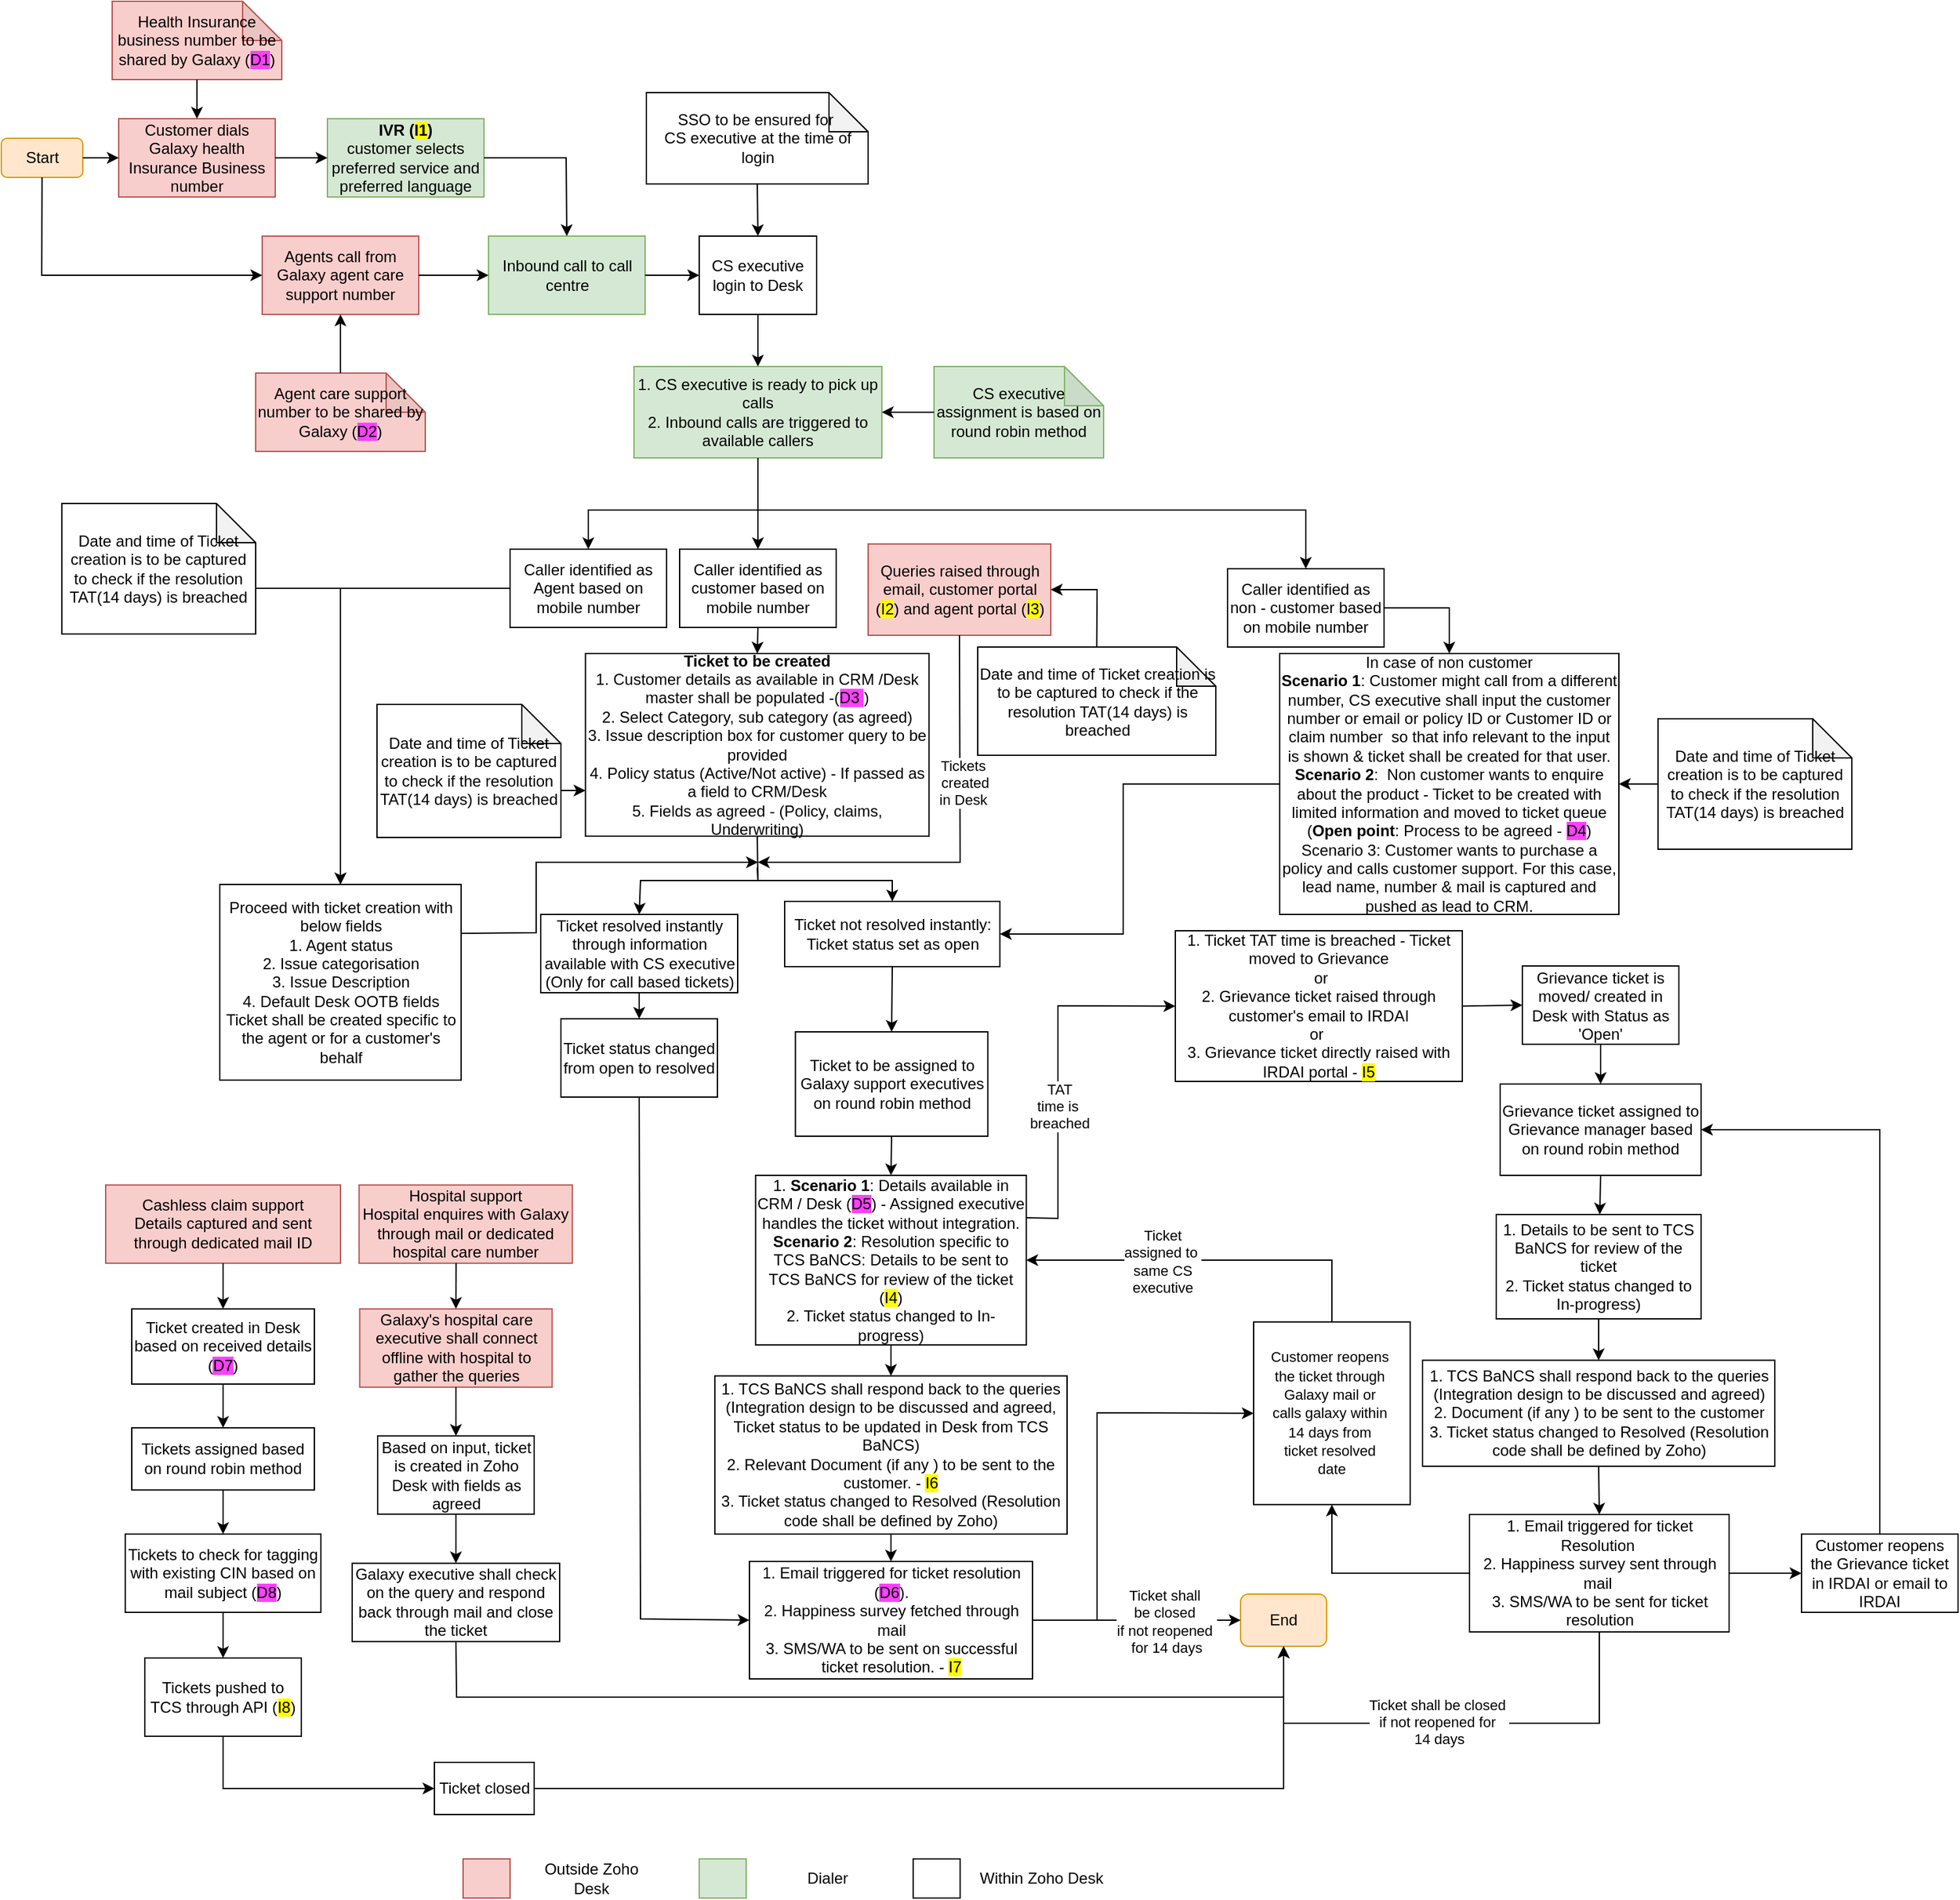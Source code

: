 <mxfile version="24.7.15">
  <diagram name="Page-1" id="zcw-Cnb_ciNUWG4lOdHk">
    <mxGraphModel dx="1477" dy="-670" grid="1" gridSize="10" guides="1" tooltips="1" connect="1" arrows="1" fold="1" page="1" pageScale="1" pageWidth="827" pageHeight="1169" math="0" shadow="0">
      <root>
        <mxCell id="0" />
        <mxCell id="1" parent="0" />
        <mxCell id="CMElNXdr1ZD5l6xWRX4L-1" value="Customer dials Galaxy health Insurance Business number" style="rounded=0;whiteSpace=wrap;html=1;fillColor=#f8cecc;strokeColor=#b85450;" parent="1" vertex="1">
          <mxGeometry x="150" y="1800" width="120" height="60" as="geometry" />
        </mxCell>
        <mxCell id="CMElNXdr1ZD5l6xWRX4L-2" value="Start" style="rounded=1;whiteSpace=wrap;html=1;fillColor=#ffe6cc;strokeColor=#d79b00;" parent="1" vertex="1">
          <mxGeometry x="60" y="1815" width="62.5" height="30" as="geometry" />
        </mxCell>
        <mxCell id="CMElNXdr1ZD5l6xWRX4L-3" value="&lt;b&gt;IVR (&lt;span style=&quot;background-color: rgb(255, 251, 0);&quot;&gt;I1&lt;/span&gt;)&lt;/b&gt;&lt;div&gt;customer selects preferred service and preferred language&lt;/div&gt;" style="rounded=0;whiteSpace=wrap;html=1;fillColor=#d5e8d4;strokeColor=#82b366;" parent="1" vertex="1">
          <mxGeometry x="310" y="1800" width="120" height="60" as="geometry" />
        </mxCell>
        <mxCell id="G15ThiUx4BXyu7yqYoc5-1" value="Inbound call to call centre" style="rounded=0;whiteSpace=wrap;html=1;fillColor=#d5e8d4;strokeColor=#82b366;" parent="1" vertex="1">
          <mxGeometry x="433.5" y="1890" width="120" height="60" as="geometry" />
        </mxCell>
        <mxCell id="G15ThiUx4BXyu7yqYoc5-2" value="" style="endArrow=classic;html=1;rounded=0;exitX=1;exitY=0.5;exitDx=0;exitDy=0;entryX=0;entryY=0.5;entryDx=0;entryDy=0;" parent="1" source="CMElNXdr1ZD5l6xWRX4L-2" target="CMElNXdr1ZD5l6xWRX4L-1" edge="1">
          <mxGeometry width="50" height="50" relative="1" as="geometry">
            <mxPoint x="290" y="1930" as="sourcePoint" />
            <mxPoint x="340" y="1880" as="targetPoint" />
          </mxGeometry>
        </mxCell>
        <mxCell id="G15ThiUx4BXyu7yqYoc5-3" value="" style="endArrow=classic;html=1;rounded=0;exitX=1;exitY=0.5;exitDx=0;exitDy=0;entryX=0;entryY=0.5;entryDx=0;entryDy=0;" parent="1" source="CMElNXdr1ZD5l6xWRX4L-1" target="CMElNXdr1ZD5l6xWRX4L-3" edge="1">
          <mxGeometry width="50" height="50" relative="1" as="geometry">
            <mxPoint x="290" y="1930" as="sourcePoint" />
            <mxPoint x="340" y="1880" as="targetPoint" />
          </mxGeometry>
        </mxCell>
        <mxCell id="G15ThiUx4BXyu7yqYoc5-4" value="" style="endArrow=classic;html=1;rounded=0;exitX=1;exitY=0.5;exitDx=0;exitDy=0;entryX=0.5;entryY=0;entryDx=0;entryDy=0;" parent="1" source="CMElNXdr1ZD5l6xWRX4L-3" target="G15ThiUx4BXyu7yqYoc5-1" edge="1">
          <mxGeometry width="50" height="50" relative="1" as="geometry">
            <mxPoint x="290" y="1930" as="sourcePoint" />
            <mxPoint x="340" y="1880" as="targetPoint" />
            <Array as="points">
              <mxPoint x="493" y="1830" />
            </Array>
          </mxGeometry>
        </mxCell>
        <mxCell id="G15ThiUx4BXyu7yqYoc5-5" value="Agents call from Galaxy agent care support number" style="rounded=0;whiteSpace=wrap;html=1;fillColor=#f8cecc;strokeColor=#b85450;" parent="1" vertex="1">
          <mxGeometry x="260" y="1890" width="120" height="60" as="geometry" />
        </mxCell>
        <mxCell id="G15ThiUx4BXyu7yqYoc5-6" value="" style="endArrow=classic;html=1;rounded=0;exitX=1;exitY=0.5;exitDx=0;exitDy=0;entryX=0;entryY=0.5;entryDx=0;entryDy=0;" parent="1" source="G15ThiUx4BXyu7yqYoc5-5" target="G15ThiUx4BXyu7yqYoc5-1" edge="1">
          <mxGeometry width="50" height="50" relative="1" as="geometry">
            <mxPoint x="380" y="1910" as="sourcePoint" />
            <mxPoint x="430" y="1860" as="targetPoint" />
          </mxGeometry>
        </mxCell>
        <mxCell id="G15ThiUx4BXyu7yqYoc5-7" value="" style="endArrow=classic;html=1;rounded=0;exitX=0.5;exitY=1;exitDx=0;exitDy=0;entryX=0;entryY=0.5;entryDx=0;entryDy=0;" parent="1" source="CMElNXdr1ZD5l6xWRX4L-2" target="G15ThiUx4BXyu7yqYoc5-5" edge="1">
          <mxGeometry width="50" height="50" relative="1" as="geometry">
            <mxPoint x="380" y="1910" as="sourcePoint" />
            <mxPoint x="430" y="1860" as="targetPoint" />
            <Array as="points">
              <mxPoint x="91" y="1920" />
            </Array>
          </mxGeometry>
        </mxCell>
        <mxCell id="G15ThiUx4BXyu7yqYoc5-8" value="CS executive login to Desk" style="rounded=0;whiteSpace=wrap;html=1;" parent="1" vertex="1">
          <mxGeometry x="595" y="1890" width="90" height="60" as="geometry" />
        </mxCell>
        <mxCell id="G15ThiUx4BXyu7yqYoc5-9" value="" style="endArrow=classic;html=1;rounded=0;exitX=1;exitY=0.5;exitDx=0;exitDy=0;entryX=0;entryY=0.5;entryDx=0;entryDy=0;" parent="1" source="G15ThiUx4BXyu7yqYoc5-1" target="G15ThiUx4BXyu7yqYoc5-8" edge="1">
          <mxGeometry width="50" height="50" relative="1" as="geometry">
            <mxPoint x="480" y="1940" as="sourcePoint" />
            <mxPoint x="530" y="1890" as="targetPoint" />
          </mxGeometry>
        </mxCell>
        <mxCell id="G15ThiUx4BXyu7yqYoc5-10" value="SSO to be ensured for&amp;nbsp;&lt;div&gt;CS executive at the time of login&lt;/div&gt;" style="shape=note;whiteSpace=wrap;html=1;backgroundOutline=1;darkOpacity=0.05;" parent="1" vertex="1">
          <mxGeometry x="554.5" y="1780" width="170" height="70" as="geometry" />
        </mxCell>
        <mxCell id="G15ThiUx4BXyu7yqYoc5-11" value="" style="endArrow=classic;html=1;rounded=0;exitX=0.5;exitY=1;exitDx=0;exitDy=0;exitPerimeter=0;entryX=0.5;entryY=0;entryDx=0;entryDy=0;" parent="1" source="G15ThiUx4BXyu7yqYoc5-10" target="G15ThiUx4BXyu7yqYoc5-8" edge="1">
          <mxGeometry width="50" height="50" relative="1" as="geometry">
            <mxPoint x="420" y="1950" as="sourcePoint" />
            <mxPoint x="470" y="1900" as="targetPoint" />
          </mxGeometry>
        </mxCell>
        <mxCell id="G15ThiUx4BXyu7yqYoc5-12" value="1. CS executive is ready to pick up calls&lt;div&gt;2. Inbound calls are triggered to available callers&lt;/div&gt;" style="rounded=0;whiteSpace=wrap;html=1;fillColor=#d5e8d4;strokeColor=#82b366;" parent="1" vertex="1">
          <mxGeometry x="545" y="1990" width="190" height="70" as="geometry" />
        </mxCell>
        <mxCell id="G15ThiUx4BXyu7yqYoc5-13" value="CS executive assignment is based on round robin method" style="shape=note;whiteSpace=wrap;html=1;backgroundOutline=1;darkOpacity=0.05;fillColor=#d5e8d4;strokeColor=#82b366;" parent="1" vertex="1">
          <mxGeometry x="775" y="1990" width="130" height="70" as="geometry" />
        </mxCell>
        <mxCell id="G15ThiUx4BXyu7yqYoc5-14" value="" style="endArrow=classic;html=1;rounded=0;exitX=0.5;exitY=1;exitDx=0;exitDy=0;entryX=0.5;entryY=0;entryDx=0;entryDy=0;" parent="1" source="G15ThiUx4BXyu7yqYoc5-8" target="G15ThiUx4BXyu7yqYoc5-12" edge="1">
          <mxGeometry width="50" height="50" relative="1" as="geometry">
            <mxPoint x="640" y="2080" as="sourcePoint" />
            <mxPoint x="690" y="2030" as="targetPoint" />
          </mxGeometry>
        </mxCell>
        <mxCell id="G15ThiUx4BXyu7yqYoc5-15" value="" style="endArrow=classic;html=1;rounded=0;exitX=0;exitY=0.5;exitDx=0;exitDy=0;exitPerimeter=0;entryX=1;entryY=0.5;entryDx=0;entryDy=0;" parent="1" source="G15ThiUx4BXyu7yqYoc5-13" target="G15ThiUx4BXyu7yqYoc5-12" edge="1">
          <mxGeometry width="50" height="50" relative="1" as="geometry">
            <mxPoint x="640" y="2080" as="sourcePoint" />
            <mxPoint x="788" y="2090" as="targetPoint" />
          </mxGeometry>
        </mxCell>
        <mxCell id="G15ThiUx4BXyu7yqYoc5-16" value="" style="endArrow=classic;html=1;rounded=0;exitX=0.5;exitY=1;exitDx=0;exitDy=0;entryX=0.5;entryY=0;entryDx=0;entryDy=0;" parent="1" source="G15ThiUx4BXyu7yqYoc5-12" target="G15ThiUx4BXyu7yqYoc5-17" edge="1">
          <mxGeometry width="50" height="50" relative="1" as="geometry">
            <mxPoint x="630" y="2070" as="sourcePoint" />
            <mxPoint x="510" y="2140" as="targetPoint" />
            <Array as="points">
              <mxPoint x="640" y="2100" />
              <mxPoint x="510" y="2100" />
            </Array>
          </mxGeometry>
        </mxCell>
        <mxCell id="G15ThiUx4BXyu7yqYoc5-17" value="Caller identified as Agent based on mobile number" style="rounded=0;whiteSpace=wrap;html=1;" parent="1" vertex="1">
          <mxGeometry x="450" y="2130" width="120" height="60" as="geometry" />
        </mxCell>
        <mxCell id="G15ThiUx4BXyu7yqYoc5-18" value="Caller identified as customer based on mobile number" style="rounded=0;whiteSpace=wrap;html=1;" parent="1" vertex="1">
          <mxGeometry x="580" y="2130" width="120" height="60" as="geometry" />
        </mxCell>
        <mxCell id="G15ThiUx4BXyu7yqYoc5-19" value="" style="endArrow=classic;html=1;rounded=0;exitX=0.5;exitY=1;exitDx=0;exitDy=0;entryX=0.5;entryY=0;entryDx=0;entryDy=0;" parent="1" source="G15ThiUx4BXyu7yqYoc5-12" target="G15ThiUx4BXyu7yqYoc5-18" edge="1">
          <mxGeometry width="50" height="50" relative="1" as="geometry">
            <mxPoint x="630" y="2070" as="sourcePoint" />
            <mxPoint x="680" y="2020" as="targetPoint" />
          </mxGeometry>
        </mxCell>
        <mxCell id="G15ThiUx4BXyu7yqYoc5-20" value="Caller identified as non - customer based on mobile number" style="rounded=0;whiteSpace=wrap;html=1;" parent="1" vertex="1">
          <mxGeometry x="1000" y="2145" width="120" height="60" as="geometry" />
        </mxCell>
        <mxCell id="G15ThiUx4BXyu7yqYoc5-21" value="" style="endArrow=classic;html=1;rounded=0;entryX=0.5;entryY=0;entryDx=0;entryDy=0;exitX=0.5;exitY=1;exitDx=0;exitDy=0;" parent="1" source="G15ThiUx4BXyu7yqYoc5-12" target="G15ThiUx4BXyu7yqYoc5-20" edge="1">
          <mxGeometry width="50" height="50" relative="1" as="geometry">
            <mxPoint x="750" y="2100" as="sourcePoint" />
            <mxPoint x="680" y="2020" as="targetPoint" />
            <Array as="points">
              <mxPoint x="640" y="2100" />
              <mxPoint x="770" y="2100" />
              <mxPoint x="1060" y="2100" />
            </Array>
          </mxGeometry>
        </mxCell>
        <mxCell id="G15ThiUx4BXyu7yqYoc5-22" value="In case of non customer&lt;div&gt;&lt;b&gt;Scenario 1&lt;/b&gt;: Customer might call from a different number, CS executive shall input the customer number or email or policy ID or Customer ID or claim number &amp;nbsp;so that info relevant to the input is shown &amp;amp; ticket shall be created for that user.&lt;/div&gt;&lt;div&gt;&lt;b&gt;Scenario 2&lt;/b&gt;: &amp;nbsp;Non customer wants to enquire about the product - Ticket to be created with limited information and moved to ticket queue (&lt;b&gt;Open point&lt;/b&gt;: Process to be agreed - &lt;span style=&quot;background-color: rgb(255, 64, 255);&quot;&gt;D4&lt;/span&gt;)&lt;/div&gt;&lt;div&gt;Scenario 3: Customer wants to purchase a policy and calls customer support. For this case, lead name, number &amp;amp; mail is captured and pushed as lead to CRM.&lt;/div&gt;" style="rounded=0;whiteSpace=wrap;html=1;" parent="1" vertex="1">
          <mxGeometry x="1040" y="2210" width="260" height="200" as="geometry" />
        </mxCell>
        <mxCell id="G15ThiUx4BXyu7yqYoc5-23" value="" style="endArrow=classic;html=1;rounded=0;exitX=1;exitY=0.5;exitDx=0;exitDy=0;entryX=0.5;entryY=0;entryDx=0;entryDy=0;" parent="1" source="G15ThiUx4BXyu7yqYoc5-20" target="G15ThiUx4BXyu7yqYoc5-22" edge="1">
          <mxGeometry width="50" height="50" relative="1" as="geometry">
            <mxPoint x="570" y="2160" as="sourcePoint" />
            <mxPoint x="620" y="2110" as="targetPoint" />
            <Array as="points">
              <mxPoint x="1170" y="2175" />
            </Array>
          </mxGeometry>
        </mxCell>
        <mxCell id="G15ThiUx4BXyu7yqYoc5-24" value="Health Insurance business number to be shared by Galaxy (&lt;span style=&quot;background-color: rgb(255, 64, 255);&quot;&gt;D1&lt;/span&gt;)" style="shape=note;whiteSpace=wrap;html=1;backgroundOutline=1;darkOpacity=0.05;fillColor=#f8cecc;strokeColor=#b85450;" parent="1" vertex="1">
          <mxGeometry x="145" y="1710" width="130" height="60" as="geometry" />
        </mxCell>
        <mxCell id="G15ThiUx4BXyu7yqYoc5-25" value="" style="endArrow=classic;html=1;rounded=0;exitX=0.5;exitY=1;exitDx=0;exitDy=0;exitPerimeter=0;entryX=0.5;entryY=0;entryDx=0;entryDy=0;" parent="1" source="G15ThiUx4BXyu7yqYoc5-24" target="CMElNXdr1ZD5l6xWRX4L-1" edge="1">
          <mxGeometry width="50" height="50" relative="1" as="geometry">
            <mxPoint x="570" y="1940" as="sourcePoint" />
            <mxPoint x="620" y="1890" as="targetPoint" />
          </mxGeometry>
        </mxCell>
        <mxCell id="G15ThiUx4BXyu7yqYoc5-26" value="Agent care support number to be shared by Galaxy (&lt;span style=&quot;background-color: rgb(255, 64, 255);&quot;&gt;D2&lt;/span&gt;)" style="shape=note;whiteSpace=wrap;html=1;backgroundOutline=1;darkOpacity=0.05;fillColor=#f8cecc;strokeColor=#b85450;" parent="1" vertex="1">
          <mxGeometry x="255" y="1995" width="130" height="60" as="geometry" />
        </mxCell>
        <mxCell id="G15ThiUx4BXyu7yqYoc5-27" value="" style="endArrow=classic;html=1;rounded=0;exitX=0.5;exitY=0;exitDx=0;exitDy=0;exitPerimeter=0;entryX=0.5;entryY=1;entryDx=0;entryDy=0;" parent="1" source="G15ThiUx4BXyu7yqYoc5-26" target="G15ThiUx4BXyu7yqYoc5-5" edge="1">
          <mxGeometry width="50" height="50" relative="1" as="geometry">
            <mxPoint x="570" y="1940" as="sourcePoint" />
            <mxPoint x="620" y="1890" as="targetPoint" />
          </mxGeometry>
        </mxCell>
        <mxCell id="G15ThiUx4BXyu7yqYoc5-28" value="Proceed with ticket creation with below fields&lt;div&gt;1. Agent status&lt;/div&gt;&lt;div&gt;2. Issue categorisation&lt;/div&gt;&lt;div&gt;3. Issue Description&lt;/div&gt;&lt;div&gt;4. Default Desk OOTB fields&lt;/div&gt;&lt;div&gt;Ticket shall be created specific to the agent or for a customer&#39;s behalf&lt;/div&gt;" style="rounded=0;whiteSpace=wrap;html=1;" parent="1" vertex="1">
          <mxGeometry x="227.5" y="2387" width="185" height="150" as="geometry" />
        </mxCell>
        <mxCell id="G15ThiUx4BXyu7yqYoc5-29" value="" style="endArrow=classic;html=1;rounded=0;exitX=0;exitY=0.5;exitDx=0;exitDy=0;entryX=0.5;entryY=0;entryDx=0;entryDy=0;" parent="1" source="G15ThiUx4BXyu7yqYoc5-17" target="G15ThiUx4BXyu7yqYoc5-28" edge="1">
          <mxGeometry width="50" height="50" relative="1" as="geometry">
            <mxPoint x="180" y="2170" as="sourcePoint" />
            <mxPoint x="230" y="2120" as="targetPoint" />
            <Array as="points">
              <mxPoint x="320" y="2160" />
            </Array>
          </mxGeometry>
        </mxCell>
        <mxCell id="G15ThiUx4BXyu7yqYoc5-30" value="" style="endArrow=classic;html=1;rounded=0;exitX=0.5;exitY=1;exitDx=0;exitDy=0;entryX=0.5;entryY=0;entryDx=0;entryDy=0;" parent="1" source="G15ThiUx4BXyu7yqYoc5-18" target="G15ThiUx4BXyu7yqYoc5-31" edge="1">
          <mxGeometry width="50" height="50" relative="1" as="geometry">
            <mxPoint x="550" y="2430" as="sourcePoint" />
            <mxPoint x="640" y="2250" as="targetPoint" />
          </mxGeometry>
        </mxCell>
        <mxCell id="G15ThiUx4BXyu7yqYoc5-31" value="&lt;b&gt;Ticket to be created&lt;/b&gt;&lt;div&gt;1. Customer details as available in CRM /Desk master shall be populated -(&lt;span style=&quot;background-color: rgb(255, 64, 255);&quot;&gt;D3 &lt;/span&gt;)&lt;/div&gt;&lt;div&gt;2. Select Category, sub category (as agreed)&lt;/div&gt;&lt;div&gt;3. Issue description box for customer query to be provided&lt;/div&gt;&lt;div&gt;4. Policy status (Active/Not active) - If passed as a field to CRM/Desk&lt;/div&gt;&lt;div&gt;5. Fields as agreed - (Policy, claims, Underwriting)&lt;/div&gt;" style="rounded=0;whiteSpace=wrap;html=1;" parent="1" vertex="1">
          <mxGeometry x="507.81" y="2210" width="263.37" height="140" as="geometry" />
        </mxCell>
        <mxCell id="G15ThiUx4BXyu7yqYoc5-32" value="Queries raised through email, customer portal (&lt;span style=&quot;background-color: rgb(255, 251, 0);&quot;&gt;I2&lt;/span&gt;) and agent portal (&lt;span style=&quot;background-color: rgb(255, 251, 0);&quot;&gt;I3&lt;/span&gt;)" style="rounded=0;whiteSpace=wrap;html=1;fillColor=#f8cecc;strokeColor=#b85450;" parent="1" vertex="1">
          <mxGeometry x="724.5" y="2126" width="140" height="70" as="geometry" />
        </mxCell>
        <mxCell id="G15ThiUx4BXyu7yqYoc5-34" value="Ticket resolved instantly through information available with CS executive (Only for call based tickets)" style="rounded=0;whiteSpace=wrap;html=1;" parent="1" vertex="1">
          <mxGeometry x="473.5" y="2410" width="151" height="60" as="geometry" />
        </mxCell>
        <mxCell id="G15ThiUx4BXyu7yqYoc5-35" value="" style="endArrow=classic;html=1;rounded=0;exitX=0.5;exitY=1;exitDx=0;exitDy=0;entryX=0.5;entryY=0;entryDx=0;entryDy=0;" parent="1" target="G15ThiUx4BXyu7yqYoc5-34" edge="1">
          <mxGeometry width="50" height="50" relative="1" as="geometry">
            <mxPoint x="639.495" y="2374" as="sourcePoint" />
            <mxPoint x="549" y="2400" as="targetPoint" />
            <Array as="points">
              <mxPoint x="640" y="2384" />
              <mxPoint x="550" y="2384" />
            </Array>
          </mxGeometry>
        </mxCell>
        <mxCell id="G15ThiUx4BXyu7yqYoc5-36" value="Ticket status changed from open to resolved" style="rounded=0;whiteSpace=wrap;html=1;" parent="1" vertex="1">
          <mxGeometry x="489" y="2490" width="120" height="60" as="geometry" />
        </mxCell>
        <mxCell id="G15ThiUx4BXyu7yqYoc5-37" value="" style="endArrow=classic;html=1;rounded=0;exitX=0.5;exitY=1;exitDx=0;exitDy=0;entryX=0.5;entryY=0;entryDx=0;entryDy=0;" parent="1" source="G15ThiUx4BXyu7yqYoc5-34" target="G15ThiUx4BXyu7yqYoc5-36" edge="1">
          <mxGeometry width="50" height="50" relative="1" as="geometry">
            <mxPoint x="580" y="2430" as="sourcePoint" />
            <mxPoint x="630" y="2380" as="targetPoint" />
          </mxGeometry>
        </mxCell>
        <mxCell id="G15ThiUx4BXyu7yqYoc5-38" value="1. Email triggered for ticket resolution (&lt;span style=&quot;background-color: rgb(255, 64, 255);&quot;&gt;D6&lt;/span&gt;).&lt;div&gt;2. Happiness survey fetched through mail&lt;div&gt;&lt;div&gt;3. SMS/WA to be sent on successful ticket resolution. - &lt;span style=&quot;background-color: rgb(255, 251, 0);&quot;&gt;I7&lt;/span&gt;&lt;/div&gt;&lt;/div&gt;&lt;/div&gt;" style="rounded=0;whiteSpace=wrap;html=1;" parent="1" vertex="1">
          <mxGeometry x="633.5" y="2906" width="217" height="90" as="geometry" />
        </mxCell>
        <mxCell id="G15ThiUx4BXyu7yqYoc5-39" value="" style="endArrow=classic;html=1;rounded=0;exitX=0.5;exitY=1;exitDx=0;exitDy=0;entryX=0;entryY=0.5;entryDx=0;entryDy=0;" parent="1" source="G15ThiUx4BXyu7yqYoc5-36" target="G15ThiUx4BXyu7yqYoc5-38" edge="1">
          <mxGeometry width="50" height="50" relative="1" as="geometry">
            <mxPoint x="620" y="2680" as="sourcePoint" />
            <mxPoint x="670" y="2630" as="targetPoint" />
            <Array as="points">
              <mxPoint x="550" y="2950" />
            </Array>
          </mxGeometry>
        </mxCell>
        <mxCell id="G15ThiUx4BXyu7yqYoc5-40" value="" style="endArrow=classic;html=1;rounded=0;exitX=0.5;exitY=1;exitDx=0;exitDy=0;entryX=0.5;entryY=0;entryDx=0;entryDy=0;" parent="1" source="G15ThiUx4BXyu7yqYoc5-31" target="G15ThiUx4BXyu7yqYoc5-41" edge="1">
          <mxGeometry width="50" height="50" relative="1" as="geometry">
            <mxPoint x="639.495" y="2374" as="sourcePoint" />
            <mxPoint x="743" y="2424" as="targetPoint" />
            <Array as="points">
              <mxPoint x="640" y="2384" />
              <mxPoint x="743" y="2384" />
            </Array>
          </mxGeometry>
        </mxCell>
        <mxCell id="G15ThiUx4BXyu7yqYoc5-41" value="Ticket not resolved instantly:&lt;div&gt;Ticket status set as open&lt;/div&gt;" style="rounded=0;whiteSpace=wrap;html=1;" parent="1" vertex="1">
          <mxGeometry x="660.5" y="2400" width="165" height="50" as="geometry" />
        </mxCell>
        <mxCell id="G15ThiUx4BXyu7yqYoc5-42" value="Ticket to be assigned to Galaxy support executives on round robin method" style="rounded=0;whiteSpace=wrap;html=1;" parent="1" vertex="1">
          <mxGeometry x="668.75" y="2500" width="147.5" height="80" as="geometry" />
        </mxCell>
        <mxCell id="G15ThiUx4BXyu7yqYoc5-43" value="" style="endArrow=classic;html=1;rounded=0;exitX=0.5;exitY=1;exitDx=0;exitDy=0;entryX=0.5;entryY=0;entryDx=0;entryDy=0;" parent="1" source="G15ThiUx4BXyu7yqYoc5-41" target="G15ThiUx4BXyu7yqYoc5-42" edge="1">
          <mxGeometry width="50" height="50" relative="1" as="geometry">
            <mxPoint x="760" y="2430" as="sourcePoint" />
            <mxPoint x="810" y="2380" as="targetPoint" />
          </mxGeometry>
        </mxCell>
        <mxCell id="G15ThiUx4BXyu7yqYoc5-44" value="1. &lt;b&gt;Scenario 1&lt;/b&gt;: Details available in CRM / Desk (&lt;span style=&quot;background-color: rgb(255, 64, 255);&quot;&gt;D5&lt;/span&gt;) - Assigned executive handles the ticket without integration.&lt;div&gt;&lt;b&gt;Scenario 2&lt;/b&gt;: Resolution specific to TCS BaNCS: Details to be sent to TCS BaNCS for review of the ticket (&lt;span style=&quot;background-color: rgb(255, 251, 0);&quot;&gt;I4&lt;/span&gt;)&lt;div&gt;2. Ticket status changed to In-progress)&lt;/div&gt;&lt;/div&gt;" style="rounded=0;whiteSpace=wrap;html=1;" parent="1" vertex="1">
          <mxGeometry x="638.25" y="2610" width="207.5" height="130" as="geometry" />
        </mxCell>
        <mxCell id="G15ThiUx4BXyu7yqYoc5-45" value="" style="endArrow=classic;html=1;rounded=0;exitX=0.5;exitY=1;exitDx=0;exitDy=0;entryX=0.5;entryY=0;entryDx=0;entryDy=0;" parent="1" source="G15ThiUx4BXyu7yqYoc5-42" target="G15ThiUx4BXyu7yqYoc5-44" edge="1">
          <mxGeometry width="50" height="50" relative="1" as="geometry">
            <mxPoint x="760" y="2490" as="sourcePoint" />
            <mxPoint x="810" y="2440" as="targetPoint" />
          </mxGeometry>
        </mxCell>
        <mxCell id="G15ThiUx4BXyu7yqYoc5-46" value="Date and time of Ticket creation is to be captured to check if the resolution TAT(14 days) is breached" style="shape=note;whiteSpace=wrap;html=1;backgroundOutline=1;darkOpacity=0.05;" parent="1" vertex="1">
          <mxGeometry x="106.4" y="2095" width="148.6" height="100" as="geometry" />
        </mxCell>
        <mxCell id="G15ThiUx4BXyu7yqYoc5-47" value="" style="endArrow=classic;html=1;rounded=0;exitX=0;exitY=0;exitDx=148.6;exitDy=65;exitPerimeter=0;entryX=0.5;entryY=0;entryDx=0;entryDy=0;" parent="1" source="G15ThiUx4BXyu7yqYoc5-46" target="G15ThiUx4BXyu7yqYoc5-28" edge="1">
          <mxGeometry width="50" height="50" relative="1" as="geometry">
            <mxPoint x="530" y="2290" as="sourcePoint" />
            <mxPoint x="580" y="2240" as="targetPoint" />
            <Array as="points">
              <mxPoint x="320" y="2160" />
            </Array>
          </mxGeometry>
        </mxCell>
        <mxCell id="G15ThiUx4BXyu7yqYoc5-48" value="Date and time of Ticket creation is to be captured to check if the resolution TAT(14 days) is breached" style="shape=note;whiteSpace=wrap;html=1;backgroundOutline=1;darkOpacity=0.05;" parent="1" vertex="1">
          <mxGeometry x="348" y="2249" width="141" height="102" as="geometry" />
        </mxCell>
        <mxCell id="G15ThiUx4BXyu7yqYoc5-50" value="Date and time of Ticket creation is to be captured to check if the resolution TAT(14 days) is breached" style="shape=note;whiteSpace=wrap;html=1;backgroundOutline=1;darkOpacity=0.05;" parent="1" vertex="1">
          <mxGeometry x="1330" y="2260" width="148.6" height="100" as="geometry" />
        </mxCell>
        <mxCell id="G15ThiUx4BXyu7yqYoc5-51" value="Date and time of Ticket creation is to be captured to check if the resolution TAT(14 days) is breached" style="shape=note;whiteSpace=wrap;html=1;backgroundOutline=1;darkOpacity=0.05;" parent="1" vertex="1">
          <mxGeometry x="808.5" y="2205" width="182.5" height="83" as="geometry" />
        </mxCell>
        <mxCell id="G15ThiUx4BXyu7yqYoc5-52" value="" style="endArrow=classic;html=1;rounded=0;exitX=0;exitY=0.5;exitDx=0;exitDy=0;exitPerimeter=0;entryX=1;entryY=0.5;entryDx=0;entryDy=0;" parent="1" source="G15ThiUx4BXyu7yqYoc5-50" target="G15ThiUx4BXyu7yqYoc5-22" edge="1">
          <mxGeometry width="50" height="50" relative="1" as="geometry">
            <mxPoint x="860" y="2340" as="sourcePoint" />
            <mxPoint x="910" y="2290" as="targetPoint" />
          </mxGeometry>
        </mxCell>
        <mxCell id="G15ThiUx4BXyu7yqYoc5-54" value="" style="endArrow=classic;html=1;rounded=0;exitX=0.5;exitY=0;exitDx=0;exitDy=0;exitPerimeter=0;entryX=1;entryY=0.5;entryDx=0;entryDy=0;" parent="1" source="G15ThiUx4BXyu7yqYoc5-51" target="G15ThiUx4BXyu7yqYoc5-32" edge="1">
          <mxGeometry width="50" height="50" relative="1" as="geometry">
            <mxPoint x="1100" y="2340" as="sourcePoint" />
            <mxPoint x="1150" y="2290" as="targetPoint" />
            <Array as="points">
              <mxPoint x="900" y="2161" />
            </Array>
          </mxGeometry>
        </mxCell>
        <mxCell id="G15ThiUx4BXyu7yqYoc5-55" value="1. TCS BaNCS shall respond back to the queries (Integration design to be discussed and agreed, Ticket status to be updated in Desk from TCS BaNCS)&lt;div&gt;2. Relevant Document (if any ) to be sent to the customer. -&amp;nbsp;&lt;span style=&quot;background-color: rgb(255, 251, 0);&quot;&gt;I6&lt;/span&gt;&lt;br&gt;&lt;div&gt;3. Ticket status changed to Resolved (Resolution code shall be defined by Zoho)&lt;/div&gt;&lt;/div&gt;" style="rounded=0;whiteSpace=wrap;html=1;" parent="1" vertex="1">
          <mxGeometry x="607" y="2763.75" width="270" height="121.25" as="geometry" />
        </mxCell>
        <mxCell id="G15ThiUx4BXyu7yqYoc5-56" value="" style="endArrow=classic;html=1;rounded=0;exitX=0.5;exitY=1;exitDx=0;exitDy=0;entryX=0.5;entryY=0;entryDx=0;entryDy=0;" parent="1" source="G15ThiUx4BXyu7yqYoc5-44" target="G15ThiUx4BXyu7yqYoc5-55" edge="1">
          <mxGeometry width="50" height="50" relative="1" as="geometry">
            <mxPoint x="730" y="2610" as="sourcePoint" />
            <mxPoint x="780" y="2560" as="targetPoint" />
          </mxGeometry>
        </mxCell>
        <mxCell id="G15ThiUx4BXyu7yqYoc5-58" value="End" style="rounded=1;whiteSpace=wrap;html=1;fillColor=#ffe6cc;strokeColor=#d79b00;" parent="1" vertex="1">
          <mxGeometry x="1010" y="2931" width="66" height="40" as="geometry" />
        </mxCell>
        <mxCell id="G15ThiUx4BXyu7yqYoc5-59" value="" style="endArrow=classic;html=1;rounded=0;entryX=0;entryY=0.5;entryDx=0;entryDy=0;exitX=1;exitY=0.5;exitDx=0;exitDy=0;" parent="1" source="G15ThiUx4BXyu7yqYoc5-38" target="G15ThiUx4BXyu7yqYoc5-58" edge="1">
          <mxGeometry width="50" height="50" relative="1" as="geometry">
            <mxPoint x="920" y="2900" as="sourcePoint" />
            <mxPoint x="510" y="2580" as="targetPoint" />
          </mxGeometry>
        </mxCell>
        <mxCell id="LatDOPX2VR_3BTuD7BCr-9" value="Ticket shall&amp;nbsp;&lt;div&gt;be closed&amp;nbsp;&lt;div&gt;if not reopened&amp;nbsp;&lt;/div&gt;&lt;div&gt;for 14 days&lt;/div&gt;&lt;/div&gt;" style="edgeLabel;html=1;align=center;verticalAlign=middle;resizable=0;points=[];" parent="G15ThiUx4BXyu7yqYoc5-59" vertex="1" connectable="0">
          <mxGeometry x="0.23" y="1" relative="1" as="geometry">
            <mxPoint x="4" y="2" as="offset" />
          </mxGeometry>
        </mxCell>
        <mxCell id="G15ThiUx4BXyu7yqYoc5-60" value="" style="endArrow=classic;html=1;rounded=0;exitX=0;exitY=0.5;exitDx=0;exitDy=0;entryX=1;entryY=0.5;entryDx=0;entryDy=0;" parent="1" source="G15ThiUx4BXyu7yqYoc5-22" target="G15ThiUx4BXyu7yqYoc5-41" edge="1">
          <mxGeometry width="50" height="50" relative="1" as="geometry">
            <mxPoint x="880" y="2460" as="sourcePoint" />
            <mxPoint x="1080" y="2500" as="targetPoint" />
            <Array as="points">
              <mxPoint x="920" y="2310" />
              <mxPoint x="920" y="2425" />
            </Array>
          </mxGeometry>
        </mxCell>
        <mxCell id="G15ThiUx4BXyu7yqYoc5-62" value="" style="endArrow=classic;html=1;rounded=0;exitX=1;exitY=0.5;exitDx=0;exitDy=0;entryX=0;entryY=0.5;entryDx=0;entryDy=0;" parent="1" source="G15ThiUx4BXyu7yqYoc5-38" target="LatDOPX2VR_3BTuD7BCr-3" edge="1">
          <mxGeometry width="50" height="50" relative="1" as="geometry">
            <mxPoint x="530" y="2790" as="sourcePoint" />
            <mxPoint x="970" y="2705" as="targetPoint" />
            <Array as="points">
              <mxPoint x="900" y="2951" />
              <mxPoint x="900" y="2792" />
            </Array>
          </mxGeometry>
        </mxCell>
        <mxCell id="G15ThiUx4BXyu7yqYoc5-63" value="" style="endArrow=classic;html=1;rounded=0;exitX=0.5;exitY=1;exitDx=0;exitDy=0;entryX=0.5;entryY=0;entryDx=0;entryDy=0;" parent="1" source="G15ThiUx4BXyu7yqYoc5-55" target="G15ThiUx4BXyu7yqYoc5-38" edge="1">
          <mxGeometry width="50" height="50" relative="1" as="geometry">
            <mxPoint x="640" y="2700" as="sourcePoint" />
            <mxPoint x="690" y="2650" as="targetPoint" />
          </mxGeometry>
        </mxCell>
        <mxCell id="G15ThiUx4BXyu7yqYoc5-65" value="1. Ticket TAT time is breached - Ticket moved to Grievance&lt;div&gt;&amp;nbsp;or&lt;div&gt;2. Grievance ticket raised through customer&#39;s email to IRDAI&lt;/div&gt;&lt;div&gt;or&amp;nbsp;&lt;br&gt;&lt;div&gt;3. Grievance ticket directly raised with IRDAI portal - &lt;span style=&quot;background-color: rgb(255, 251, 0);&quot;&gt;I5&lt;/span&gt;&lt;/div&gt;&lt;/div&gt;&lt;/div&gt;" style="rounded=0;whiteSpace=wrap;html=1;" parent="1" vertex="1">
          <mxGeometry x="960" y="2422.5" width="220" height="115.5" as="geometry" />
        </mxCell>
        <mxCell id="G15ThiUx4BXyu7yqYoc5-67" value="Grievance ticket is moved/ created in Desk with Status as &#39;Open&#39;" style="rounded=0;whiteSpace=wrap;html=1;" parent="1" vertex="1">
          <mxGeometry x="1226" y="2449.5" width="120" height="60" as="geometry" />
        </mxCell>
        <mxCell id="G15ThiUx4BXyu7yqYoc5-68" value="" style="endArrow=classic;html=1;rounded=0;exitX=1;exitY=0.5;exitDx=0;exitDy=0;entryX=0;entryY=0.5;entryDx=0;entryDy=0;" parent="1" source="G15ThiUx4BXyu7yqYoc5-65" target="G15ThiUx4BXyu7yqYoc5-67" edge="1">
          <mxGeometry width="50" height="50" relative="1" as="geometry">
            <mxPoint x="1000" y="2510" as="sourcePoint" />
            <mxPoint x="1050" y="2460" as="targetPoint" />
          </mxGeometry>
        </mxCell>
        <mxCell id="G15ThiUx4BXyu7yqYoc5-69" value="Grievance ticket assigned to Grievance manager based on round robin method" style="rounded=0;whiteSpace=wrap;html=1;" parent="1" vertex="1">
          <mxGeometry x="1209" y="2540" width="154" height="70" as="geometry" />
        </mxCell>
        <mxCell id="G15ThiUx4BXyu7yqYoc5-70" value="" style="endArrow=classic;html=1;rounded=0;exitX=0.5;exitY=1;exitDx=0;exitDy=0;entryX=0.5;entryY=0;entryDx=0;entryDy=0;" parent="1" source="G15ThiUx4BXyu7yqYoc5-67" target="G15ThiUx4BXyu7yqYoc5-69" edge="1">
          <mxGeometry width="50" height="50" relative="1" as="geometry">
            <mxPoint x="1230" y="2680" as="sourcePoint" />
            <mxPoint x="1280" y="2630" as="targetPoint" />
          </mxGeometry>
        </mxCell>
        <mxCell id="G15ThiUx4BXyu7yqYoc5-71" value="1. Details to be sent to TCS BaNCS for review of the ticket&lt;div&gt;2. Ticket status changed to In-progress)&lt;/div&gt;" style="rounded=0;whiteSpace=wrap;html=1;" parent="1" vertex="1">
          <mxGeometry x="1206" y="2640" width="157" height="80" as="geometry" />
        </mxCell>
        <mxCell id="G15ThiUx4BXyu7yqYoc5-72" value="" style="endArrow=classic;html=1;rounded=0;exitX=0.5;exitY=1;exitDx=0;exitDy=0;" parent="1" source="G15ThiUx4BXyu7yqYoc5-69" target="G15ThiUx4BXyu7yqYoc5-71" edge="1">
          <mxGeometry width="50" height="50" relative="1" as="geometry">
            <mxPoint x="1100" y="2690" as="sourcePoint" />
            <mxPoint x="1150" y="2640" as="targetPoint" />
          </mxGeometry>
        </mxCell>
        <mxCell id="G15ThiUx4BXyu7yqYoc5-73" value="1. TCS BaNCS shall respond back to the queries (Integration design to be discussed and agreed)&lt;div&gt;2. Document (if any ) to be sent to the customer&lt;br&gt;&lt;div&gt;3. Ticket status changed to Resolved (Resolution code shall be defined by Zoho)&lt;/div&gt;&lt;/div&gt;" style="rounded=0;whiteSpace=wrap;html=1;" parent="1" vertex="1">
          <mxGeometry x="1149.5" y="2751.75" width="270" height="81.25" as="geometry" />
        </mxCell>
        <mxCell id="G15ThiUx4BXyu7yqYoc5-74" value="" style="endArrow=classic;html=1;rounded=0;exitX=0.5;exitY=1;exitDx=0;exitDy=0;entryX=0.5;entryY=0;entryDx=0;entryDy=0;" parent="1" source="G15ThiUx4BXyu7yqYoc5-71" target="G15ThiUx4BXyu7yqYoc5-73" edge="1">
          <mxGeometry width="50" height="50" relative="1" as="geometry">
            <mxPoint x="1000" y="2780" as="sourcePoint" />
            <mxPoint x="1050" y="2730" as="targetPoint" />
          </mxGeometry>
        </mxCell>
        <mxCell id="G15ThiUx4BXyu7yqYoc5-76" value="1. Email triggered for ticket Resolution&amp;nbsp;&lt;div&gt;2. Happiness survey sent through mail&amp;nbsp;&lt;div&gt;&lt;div&gt;3. SMS/WA to be sent for ticket resolution&lt;/div&gt;&lt;/div&gt;&lt;/div&gt;" style="rounded=0;whiteSpace=wrap;html=1;" parent="1" vertex="1">
          <mxGeometry x="1185.5" y="2870" width="199" height="90" as="geometry" />
        </mxCell>
        <mxCell id="G15ThiUx4BXyu7yqYoc5-77" value="" style="endArrow=classic;html=1;rounded=0;exitX=0.5;exitY=1;exitDx=0;exitDy=0;entryX=0.5;entryY=0;entryDx=0;entryDy=0;" parent="1" source="G15ThiUx4BXyu7yqYoc5-73" target="G15ThiUx4BXyu7yqYoc5-76" edge="1">
          <mxGeometry width="50" height="50" relative="1" as="geometry">
            <mxPoint x="1180" y="2840" as="sourcePoint" />
            <mxPoint x="1230" y="2790" as="targetPoint" />
          </mxGeometry>
        </mxCell>
        <mxCell id="G15ThiUx4BXyu7yqYoc5-78" value="Customer reopens the Grievance ticket in IRDAI or email to IRDAI" style="rounded=0;whiteSpace=wrap;html=1;" parent="1" vertex="1">
          <mxGeometry x="1440" y="2885" width="120" height="60" as="geometry" />
        </mxCell>
        <mxCell id="G15ThiUx4BXyu7yqYoc5-79" value="" style="endArrow=classic;html=1;rounded=0;exitX=1;exitY=0.5;exitDx=0;exitDy=0;entryX=0;entryY=0.5;entryDx=0;entryDy=0;" parent="1" source="G15ThiUx4BXyu7yqYoc5-76" target="G15ThiUx4BXyu7yqYoc5-78" edge="1">
          <mxGeometry width="50" height="50" relative="1" as="geometry">
            <mxPoint x="1180" y="2780" as="sourcePoint" />
            <mxPoint x="1230" y="2730" as="targetPoint" />
          </mxGeometry>
        </mxCell>
        <mxCell id="G15ThiUx4BXyu7yqYoc5-80" value="" style="endArrow=classic;html=1;rounded=0;exitX=0.5;exitY=0;exitDx=0;exitDy=0;entryX=1;entryY=0.5;entryDx=0;entryDy=0;" parent="1" source="G15ThiUx4BXyu7yqYoc5-78" target="G15ThiUx4BXyu7yqYoc5-69" edge="1">
          <mxGeometry width="50" height="50" relative="1" as="geometry">
            <mxPoint x="1180" y="2780" as="sourcePoint" />
            <mxPoint x="1230" y="2730" as="targetPoint" />
            <Array as="points">
              <mxPoint x="1500" y="2575" />
            </Array>
          </mxGeometry>
        </mxCell>
        <mxCell id="G15ThiUx4BXyu7yqYoc5-83" value="" style="endArrow=classic;html=1;rounded=0;exitX=0.5;exitY=1;exitDx=0;exitDy=0;entryX=0.5;entryY=1;entryDx=0;entryDy=0;" parent="1" source="G15ThiUx4BXyu7yqYoc5-76" target="G15ThiUx4BXyu7yqYoc5-58" edge="1">
          <mxGeometry width="50" height="50" relative="1" as="geometry">
            <mxPoint x="1180" y="2780" as="sourcePoint" />
            <mxPoint x="1230" y="2730" as="targetPoint" />
            <Array as="points">
              <mxPoint x="1285" y="3030" />
              <mxPoint x="1043" y="3030" />
            </Array>
          </mxGeometry>
        </mxCell>
        <mxCell id="LatDOPX2VR_3BTuD7BCr-7" value="Ticket shall be closed&amp;nbsp;&lt;div&gt;if not reopened for&amp;nbsp;&lt;/div&gt;&lt;div&gt;14 days&lt;/div&gt;" style="edgeLabel;html=1;align=center;verticalAlign=middle;resizable=0;points=[];" parent="G15ThiUx4BXyu7yqYoc5-83" vertex="1" connectable="0">
          <mxGeometry x="0.037" y="-1" relative="1" as="geometry">
            <mxPoint x="-1" as="offset" />
          </mxGeometry>
        </mxCell>
        <mxCell id="G15ThiUx4BXyu7yqYoc5-92" value="" style="endArrow=classic;html=1;rounded=0;exitX=1;exitY=0.25;exitDx=0;exitDy=0;" parent="1" source="G15ThiUx4BXyu7yqYoc5-28" edge="1">
          <mxGeometry width="50" height="50" relative="1" as="geometry">
            <mxPoint x="435" y="2424" as="sourcePoint" />
            <mxPoint x="640" y="2370" as="targetPoint" />
            <Array as="points">
              <mxPoint x="470" y="2424" />
              <mxPoint x="470" y="2370" />
            </Array>
          </mxGeometry>
        </mxCell>
        <mxCell id="G15ThiUx4BXyu7yqYoc5-93" value="" style="endArrow=classic;html=1;rounded=0;exitX=0;exitY=0;exitDx=141;exitDy=66;exitPerimeter=0;entryX=0;entryY=0.75;entryDx=0;entryDy=0;" parent="1" source="G15ThiUx4BXyu7yqYoc5-48" target="G15ThiUx4BXyu7yqYoc5-31" edge="1">
          <mxGeometry width="50" height="50" relative="1" as="geometry">
            <mxPoint x="470" y="2450" as="sourcePoint" />
            <mxPoint x="520" y="2400" as="targetPoint" />
          </mxGeometry>
        </mxCell>
        <mxCell id="G15ThiUx4BXyu7yqYoc5-96" value="" style="endArrow=classic;html=1;rounded=0;exitX=1;exitY=0.25;exitDx=0;exitDy=0;entryX=0;entryY=0.5;entryDx=0;entryDy=0;" parent="1" source="G15ThiUx4BXyu7yqYoc5-44" target="G15ThiUx4BXyu7yqYoc5-65" edge="1">
          <mxGeometry width="50" height="50" relative="1" as="geometry">
            <mxPoint x="840" y="2690" as="sourcePoint" />
            <mxPoint x="890" y="2640" as="targetPoint" />
            <Array as="points">
              <mxPoint x="870" y="2643" />
              <mxPoint x="870" y="2480" />
            </Array>
          </mxGeometry>
        </mxCell>
        <mxCell id="G15ThiUx4BXyu7yqYoc5-97" value="TAT&lt;div&gt;time is&amp;nbsp;&lt;/div&gt;&lt;div&gt;breached&lt;/div&gt;" style="edgeLabel;html=1;align=center;verticalAlign=middle;resizable=0;points=[];" parent="G15ThiUx4BXyu7yqYoc5-96" vertex="1" connectable="0">
          <mxGeometry x="0.092" y="-1" relative="1" as="geometry">
            <mxPoint y="41" as="offset" />
          </mxGeometry>
        </mxCell>
        <mxCell id="G15ThiUx4BXyu7yqYoc5-98" value="" style="rounded=0;whiteSpace=wrap;html=1;fillColor=#f8cecc;strokeColor=#b85450;" parent="1" vertex="1">
          <mxGeometry x="414" y="3134" width="36" height="30" as="geometry" />
        </mxCell>
        <mxCell id="G15ThiUx4BXyu7yqYoc5-99" value="Outside Zoho Desk" style="text;html=1;align=center;verticalAlign=middle;whiteSpace=wrap;rounded=0;" parent="1" vertex="1">
          <mxGeometry x="463.5" y="3134" width="96.5" height="30" as="geometry" />
        </mxCell>
        <mxCell id="G15ThiUx4BXyu7yqYoc5-100" value="" style="rounded=0;whiteSpace=wrap;html=1;fillColor=#d5e8d4;strokeColor=#82b366;" parent="1" vertex="1">
          <mxGeometry x="595" y="3134" width="36" height="30" as="geometry" />
        </mxCell>
        <mxCell id="G15ThiUx4BXyu7yqYoc5-101" value="Dialer" style="text;html=1;align=center;verticalAlign=middle;whiteSpace=wrap;rounded=0;" parent="1" vertex="1">
          <mxGeometry x="644.5" y="3134" width="96.5" height="30" as="geometry" />
        </mxCell>
        <mxCell id="G15ThiUx4BXyu7yqYoc5-102" value="" style="rounded=0;whiteSpace=wrap;html=1;" parent="1" vertex="1">
          <mxGeometry x="759" y="3134" width="36" height="30" as="geometry" />
        </mxCell>
        <mxCell id="G15ThiUx4BXyu7yqYoc5-103" value="Within Zoho Desk" style="text;html=1;align=center;verticalAlign=middle;whiteSpace=wrap;rounded=0;" parent="1" vertex="1">
          <mxGeometry x="808.5" y="3134" width="96.5" height="30" as="geometry" />
        </mxCell>
        <mxCell id="G15ThiUx4BXyu7yqYoc5-104" value="" style="endArrow=classic;html=1;rounded=0;exitX=0.5;exitY=1;exitDx=0;exitDy=0;" parent="1" source="G15ThiUx4BXyu7yqYoc5-32" edge="1">
          <mxGeometry width="50" height="50" relative="1" as="geometry">
            <mxPoint x="870" y="2370" as="sourcePoint" />
            <mxPoint x="640" y="2370" as="targetPoint" />
            <Array as="points">
              <mxPoint x="795" y="2370" />
            </Array>
          </mxGeometry>
        </mxCell>
        <mxCell id="LatDOPX2VR_3BTuD7BCr-2" value="Tickets&lt;div&gt;&amp;nbsp;created&lt;div&gt;&lt;div&gt;in Desk&lt;/div&gt;&lt;/div&gt;&lt;/div&gt;" style="edgeLabel;html=1;align=center;verticalAlign=middle;resizable=0;points=[];" parent="G15ThiUx4BXyu7yqYoc5-104" vertex="1" connectable="0">
          <mxGeometry x="-0.315" y="2" relative="1" as="geometry">
            <mxPoint as="offset" />
          </mxGeometry>
        </mxCell>
        <mxCell id="LatDOPX2VR_3BTuD7BCr-3" value="&lt;span style=&quot;white-space: nowrap; font-size: 11px; background-color: rgb(255, 255, 255);&quot;&gt;Customer&amp;nbsp;&lt;/span&gt;&lt;span style=&quot;font-size: 11px; white-space: nowrap; background-color: rgb(255, 255, 255);&quot;&gt;reopens&amp;nbsp;&lt;/span&gt;&lt;div&gt;&lt;span style=&quot;font-size: 11px; white-space: nowrap; background-color: rgb(255, 255, 255);&quot;&gt;the&amp;nbsp;&lt;/span&gt;&lt;span style=&quot;font-size: 11px; white-space: nowrap; background-color: rgb(255, 255, 255);&quot;&gt;ticket&amp;nbsp;&lt;/span&gt;&lt;span style=&quot;font-size: 11px; white-space: nowrap; background-color: rgb(255, 255, 255);&quot;&gt;through&amp;nbsp;&lt;/span&gt;&lt;/div&gt;&lt;div&gt;&lt;span style=&quot;font-size: 11px; white-space: nowrap; background-color: rgb(255, 255, 255);&quot;&gt;Galaxy&amp;nbsp;&lt;/span&gt;&lt;span style=&quot;white-space: nowrap; font-size: 11px; background-color: rgb(255, 255, 255);&quot;&gt;mail&amp;nbsp;&lt;/span&gt;&lt;span style=&quot;white-space: nowrap; font-size: 11px; background-color: rgb(255, 255, 255);&quot;&gt;or&amp;nbsp;&lt;/span&gt;&lt;/div&gt;&lt;div&gt;&lt;span style=&quot;white-space: nowrap; font-size: 11px; background-color: rgb(255, 255, 255);&quot;&gt;calls&amp;nbsp;&lt;/span&gt;&lt;span style=&quot;white-space: nowrap; font-size: 11px; background-color: rgb(255, 255, 255);&quot;&gt;galaxy within&amp;nbsp;&lt;/span&gt;&lt;/div&gt;&lt;div&gt;&lt;span style=&quot;white-space: nowrap; font-size: 11px; background-color: rgb(255, 255, 255);&quot;&gt;14 days from&amp;nbsp;&lt;/span&gt;&lt;/div&gt;&lt;div&gt;&lt;span style=&quot;white-space: nowrap; font-size: 11px; background-color: rgb(255, 255, 255);&quot;&gt;ticket resolved&amp;nbsp;&lt;/span&gt;&lt;/div&gt;&lt;div&gt;&lt;span style=&quot;white-space: nowrap; font-size: 11px; background-color: rgb(255, 255, 255);&quot;&gt;date&lt;/span&gt;&lt;/div&gt;" style="rounded=0;whiteSpace=wrap;html=1;" parent="1" vertex="1">
          <mxGeometry x="1020" y="2722.37" width="120" height="140" as="geometry" />
        </mxCell>
        <mxCell id="LatDOPX2VR_3BTuD7BCr-4" value="" style="endArrow=classic;html=1;rounded=0;exitX=0;exitY=0.5;exitDx=0;exitDy=0;entryX=0.5;entryY=1;entryDx=0;entryDy=0;" parent="1" source="G15ThiUx4BXyu7yqYoc5-76" target="LatDOPX2VR_3BTuD7BCr-3" edge="1">
          <mxGeometry width="50" height="50" relative="1" as="geometry">
            <mxPoint x="1050" y="2900" as="sourcePoint" />
            <mxPoint x="1100" y="2850" as="targetPoint" />
            <Array as="points">
              <mxPoint x="1080" y="2915" />
            </Array>
          </mxGeometry>
        </mxCell>
        <mxCell id="LatDOPX2VR_3BTuD7BCr-5" value="" style="endArrow=classic;html=1;rounded=0;exitX=0.5;exitY=0;exitDx=0;exitDy=0;entryX=1;entryY=0.5;entryDx=0;entryDy=0;" parent="1" source="LatDOPX2VR_3BTuD7BCr-3" target="G15ThiUx4BXyu7yqYoc5-44" edge="1">
          <mxGeometry width="50" height="50" relative="1" as="geometry">
            <mxPoint x="1050" y="2900" as="sourcePoint" />
            <mxPoint x="1010" y="2675" as="targetPoint" />
            <Array as="points">
              <mxPoint x="1080" y="2675" />
            </Array>
          </mxGeometry>
        </mxCell>
        <mxCell id="LatDOPX2VR_3BTuD7BCr-6" value="Ticket&lt;div&gt;assigned to&amp;nbsp;&lt;/div&gt;&lt;div&gt;same CS&lt;/div&gt;&lt;div&gt;executive&lt;/div&gt;" style="edgeLabel;html=1;align=center;verticalAlign=middle;resizable=0;points=[];" parent="LatDOPX2VR_3BTuD7BCr-5" vertex="1" connectable="0">
          <mxGeometry x="0.261" y="1" relative="1" as="geometry">
            <mxPoint as="offset" />
          </mxGeometry>
        </mxCell>
        <mxCell id="LatDOPX2VR_3BTuD7BCr-10" value="Hospital support&lt;div&gt;Hospital enquires with Galaxy through mail or dedicated hospital care number&lt;/div&gt;" style="rounded=0;whiteSpace=wrap;html=1;fillColor=#f8cecc;strokeColor=#b85450;" parent="1" vertex="1">
          <mxGeometry x="334.25" y="2617.37" width="163.5" height="60" as="geometry" />
        </mxCell>
        <mxCell id="LatDOPX2VR_3BTuD7BCr-11" value="Galaxy&#39;s hospital care executive shall connect offline with hospital to gather the queries" style="rounded=0;whiteSpace=wrap;html=1;fillColor=#f8cecc;strokeColor=#b85450;" parent="1" vertex="1">
          <mxGeometry x="334.75" y="2712.37" width="147.5" height="60" as="geometry" />
        </mxCell>
        <mxCell id="LatDOPX2VR_3BTuD7BCr-12" value="Based on input, ticket is created in Zoho Desk with fields as agreed" style="rounded=0;whiteSpace=wrap;html=1;" parent="1" vertex="1">
          <mxGeometry x="348.5" y="2809.74" width="120" height="60" as="geometry" />
        </mxCell>
        <mxCell id="LatDOPX2VR_3BTuD7BCr-13" value="Galaxy executive shall check on the query and respond back through mail and close the ticket" style="rounded=0;whiteSpace=wrap;html=1;" parent="1" vertex="1">
          <mxGeometry x="329" y="2907.37" width="159" height="60" as="geometry" />
        </mxCell>
        <mxCell id="LatDOPX2VR_3BTuD7BCr-14" value="" style="endArrow=classic;html=1;rounded=0;exitX=0.455;exitY=0.998;exitDx=0;exitDy=0;exitPerimeter=0;entryX=0.5;entryY=0;entryDx=0;entryDy=0;" parent="1" source="LatDOPX2VR_3BTuD7BCr-10" target="LatDOPX2VR_3BTuD7BCr-11" edge="1">
          <mxGeometry width="50" height="50" relative="1" as="geometry">
            <mxPoint x="664.25" y="2937.37" as="sourcePoint" />
            <mxPoint x="714.25" y="2887.37" as="targetPoint" />
          </mxGeometry>
        </mxCell>
        <mxCell id="LatDOPX2VR_3BTuD7BCr-15" value="" style="endArrow=classic;html=1;rounded=0;exitX=0.5;exitY=1;exitDx=0;exitDy=0;entryX=0.5;entryY=0;entryDx=0;entryDy=0;" parent="1" source="LatDOPX2VR_3BTuD7BCr-11" target="LatDOPX2VR_3BTuD7BCr-12" edge="1">
          <mxGeometry width="50" height="50" relative="1" as="geometry">
            <mxPoint x="664.25" y="2937.37" as="sourcePoint" />
            <mxPoint x="714.25" y="2887.37" as="targetPoint" />
          </mxGeometry>
        </mxCell>
        <mxCell id="LatDOPX2VR_3BTuD7BCr-16" value="" style="endArrow=classic;html=1;rounded=0;exitX=0.5;exitY=1;exitDx=0;exitDy=0;entryX=0.5;entryY=0;entryDx=0;entryDy=0;" parent="1" source="LatDOPX2VR_3BTuD7BCr-12" target="LatDOPX2VR_3BTuD7BCr-13" edge="1">
          <mxGeometry width="50" height="50" relative="1" as="geometry">
            <mxPoint x="664.25" y="2937.37" as="sourcePoint" />
            <mxPoint x="714.25" y="2887.37" as="targetPoint" />
          </mxGeometry>
        </mxCell>
        <mxCell id="LatDOPX2VR_3BTuD7BCr-17" value="" style="endArrow=classic;html=1;rounded=0;exitX=0.5;exitY=1;exitDx=0;exitDy=0;entryX=0.5;entryY=1;entryDx=0;entryDy=0;" parent="1" source="LatDOPX2VR_3BTuD7BCr-13" target="G15ThiUx4BXyu7yqYoc5-58" edge="1">
          <mxGeometry width="50" height="50" relative="1" as="geometry">
            <mxPoint x="610" y="3090" as="sourcePoint" />
            <mxPoint x="660" y="3040" as="targetPoint" />
            <Array as="points">
              <mxPoint x="409" y="3010" />
              <mxPoint x="1043" y="3010" />
            </Array>
          </mxGeometry>
        </mxCell>
        <mxCell id="9aKA09WB6CI9SyymXwDa-2" value="Cashless claim support&lt;div&gt;Details captured and sent through dedicated mail ID&lt;/div&gt;" style="rounded=0;whiteSpace=wrap;html=1;fillColor=#f8cecc;strokeColor=#b85450;" vertex="1" parent="1">
          <mxGeometry x="140" y="2617.37" width="180" height="60" as="geometry" />
        </mxCell>
        <mxCell id="9aKA09WB6CI9SyymXwDa-3" value="Ticket created in Desk based on received details (&lt;span style=&quot;background-color: rgb(255, 64, 255);&quot;&gt;D7&lt;/span&gt;)" style="rounded=0;whiteSpace=wrap;html=1;" vertex="1" parent="1">
          <mxGeometry x="160" y="2712.37" width="140" height="57.63" as="geometry" />
        </mxCell>
        <mxCell id="9aKA09WB6CI9SyymXwDa-4" value="" style="endArrow=classic;html=1;rounded=0;exitX=0.5;exitY=1;exitDx=0;exitDy=0;" edge="1" parent="1" source="9aKA09WB6CI9SyymXwDa-2" target="9aKA09WB6CI9SyymXwDa-3">
          <mxGeometry width="50" height="50" relative="1" as="geometry">
            <mxPoint x="410" y="2810" as="sourcePoint" />
            <mxPoint x="460" y="2760" as="targetPoint" />
          </mxGeometry>
        </mxCell>
        <mxCell id="9aKA09WB6CI9SyymXwDa-5" value="Tickets assigned based on round robin method" style="rounded=0;whiteSpace=wrap;html=1;" vertex="1" parent="1">
          <mxGeometry x="160" y="2803.56" width="140" height="47.63" as="geometry" />
        </mxCell>
        <mxCell id="9aKA09WB6CI9SyymXwDa-6" value="" style="endArrow=classic;html=1;rounded=0;exitX=0.5;exitY=1;exitDx=0;exitDy=0;entryX=0.5;entryY=0;entryDx=0;entryDy=0;" edge="1" parent="1" source="9aKA09WB6CI9SyymXwDa-3" target="9aKA09WB6CI9SyymXwDa-5">
          <mxGeometry width="50" height="50" relative="1" as="geometry">
            <mxPoint x="390" y="2640" as="sourcePoint" />
            <mxPoint x="440" y="2590" as="targetPoint" />
          </mxGeometry>
        </mxCell>
        <mxCell id="9aKA09WB6CI9SyymXwDa-7" value="Tickets to check for tagging with existing CIN based on mail subject (&lt;span style=&quot;background-color: rgb(255, 64, 255);&quot;&gt;D8&lt;/span&gt;)" style="rounded=0;whiteSpace=wrap;html=1;" vertex="1" parent="1">
          <mxGeometry x="155" y="2885" width="150" height="60" as="geometry" />
        </mxCell>
        <mxCell id="9aKA09WB6CI9SyymXwDa-8" value="" style="endArrow=classic;html=1;rounded=0;exitX=0.5;exitY=1;exitDx=0;exitDy=0;entryX=0.5;entryY=0;entryDx=0;entryDy=0;" edge="1" parent="1" source="9aKA09WB6CI9SyymXwDa-5" target="9aKA09WB6CI9SyymXwDa-7">
          <mxGeometry width="50" height="50" relative="1" as="geometry">
            <mxPoint x="390" y="2830" as="sourcePoint" />
            <mxPoint x="440" y="2780" as="targetPoint" />
          </mxGeometry>
        </mxCell>
        <mxCell id="9aKA09WB6CI9SyymXwDa-9" value="Tickets pushed to TCS through API (&lt;span style=&quot;background-color: rgb(255, 251, 0);&quot;&gt;I8&lt;/span&gt;)" style="rounded=0;whiteSpace=wrap;html=1;" vertex="1" parent="1">
          <mxGeometry x="170" y="2980" width="120" height="60" as="geometry" />
        </mxCell>
        <mxCell id="9aKA09WB6CI9SyymXwDa-10" value="" style="endArrow=classic;html=1;rounded=0;exitX=0.5;exitY=1;exitDx=0;exitDy=0;" edge="1" parent="1" source="9aKA09WB6CI9SyymXwDa-7" target="9aKA09WB6CI9SyymXwDa-9">
          <mxGeometry width="50" height="50" relative="1" as="geometry">
            <mxPoint x="390" y="2830" as="sourcePoint" />
            <mxPoint x="440" y="2780" as="targetPoint" />
          </mxGeometry>
        </mxCell>
        <mxCell id="9aKA09WB6CI9SyymXwDa-11" value="Ticket closed" style="rounded=0;whiteSpace=wrap;html=1;" vertex="1" parent="1">
          <mxGeometry x="392" y="3060" width="76.5" height="40" as="geometry" />
        </mxCell>
        <mxCell id="9aKA09WB6CI9SyymXwDa-12" value="" style="endArrow=classic;html=1;rounded=0;exitX=0.5;exitY=1;exitDx=0;exitDy=0;entryX=0;entryY=0.5;entryDx=0;entryDy=0;" edge="1" parent="1" source="9aKA09WB6CI9SyymXwDa-9" target="9aKA09WB6CI9SyymXwDa-11">
          <mxGeometry width="50" height="50" relative="1" as="geometry">
            <mxPoint x="460" y="2930" as="sourcePoint" />
            <mxPoint x="510" y="2880" as="targetPoint" />
            <Array as="points">
              <mxPoint x="230" y="3080" />
            </Array>
          </mxGeometry>
        </mxCell>
        <mxCell id="9aKA09WB6CI9SyymXwDa-13" value="" style="endArrow=classic;html=1;rounded=0;exitX=1;exitY=0.5;exitDx=0;exitDy=0;entryX=0.5;entryY=1;entryDx=0;entryDy=0;" edge="1" parent="1" source="9aKA09WB6CI9SyymXwDa-11" target="G15ThiUx4BXyu7yqYoc5-58">
          <mxGeometry width="50" height="50" relative="1" as="geometry">
            <mxPoint x="490" y="3000" as="sourcePoint" />
            <mxPoint x="540" y="2950" as="targetPoint" />
            <Array as="points">
              <mxPoint x="1043" y="3080" />
            </Array>
          </mxGeometry>
        </mxCell>
      </root>
    </mxGraphModel>
  </diagram>
</mxfile>
